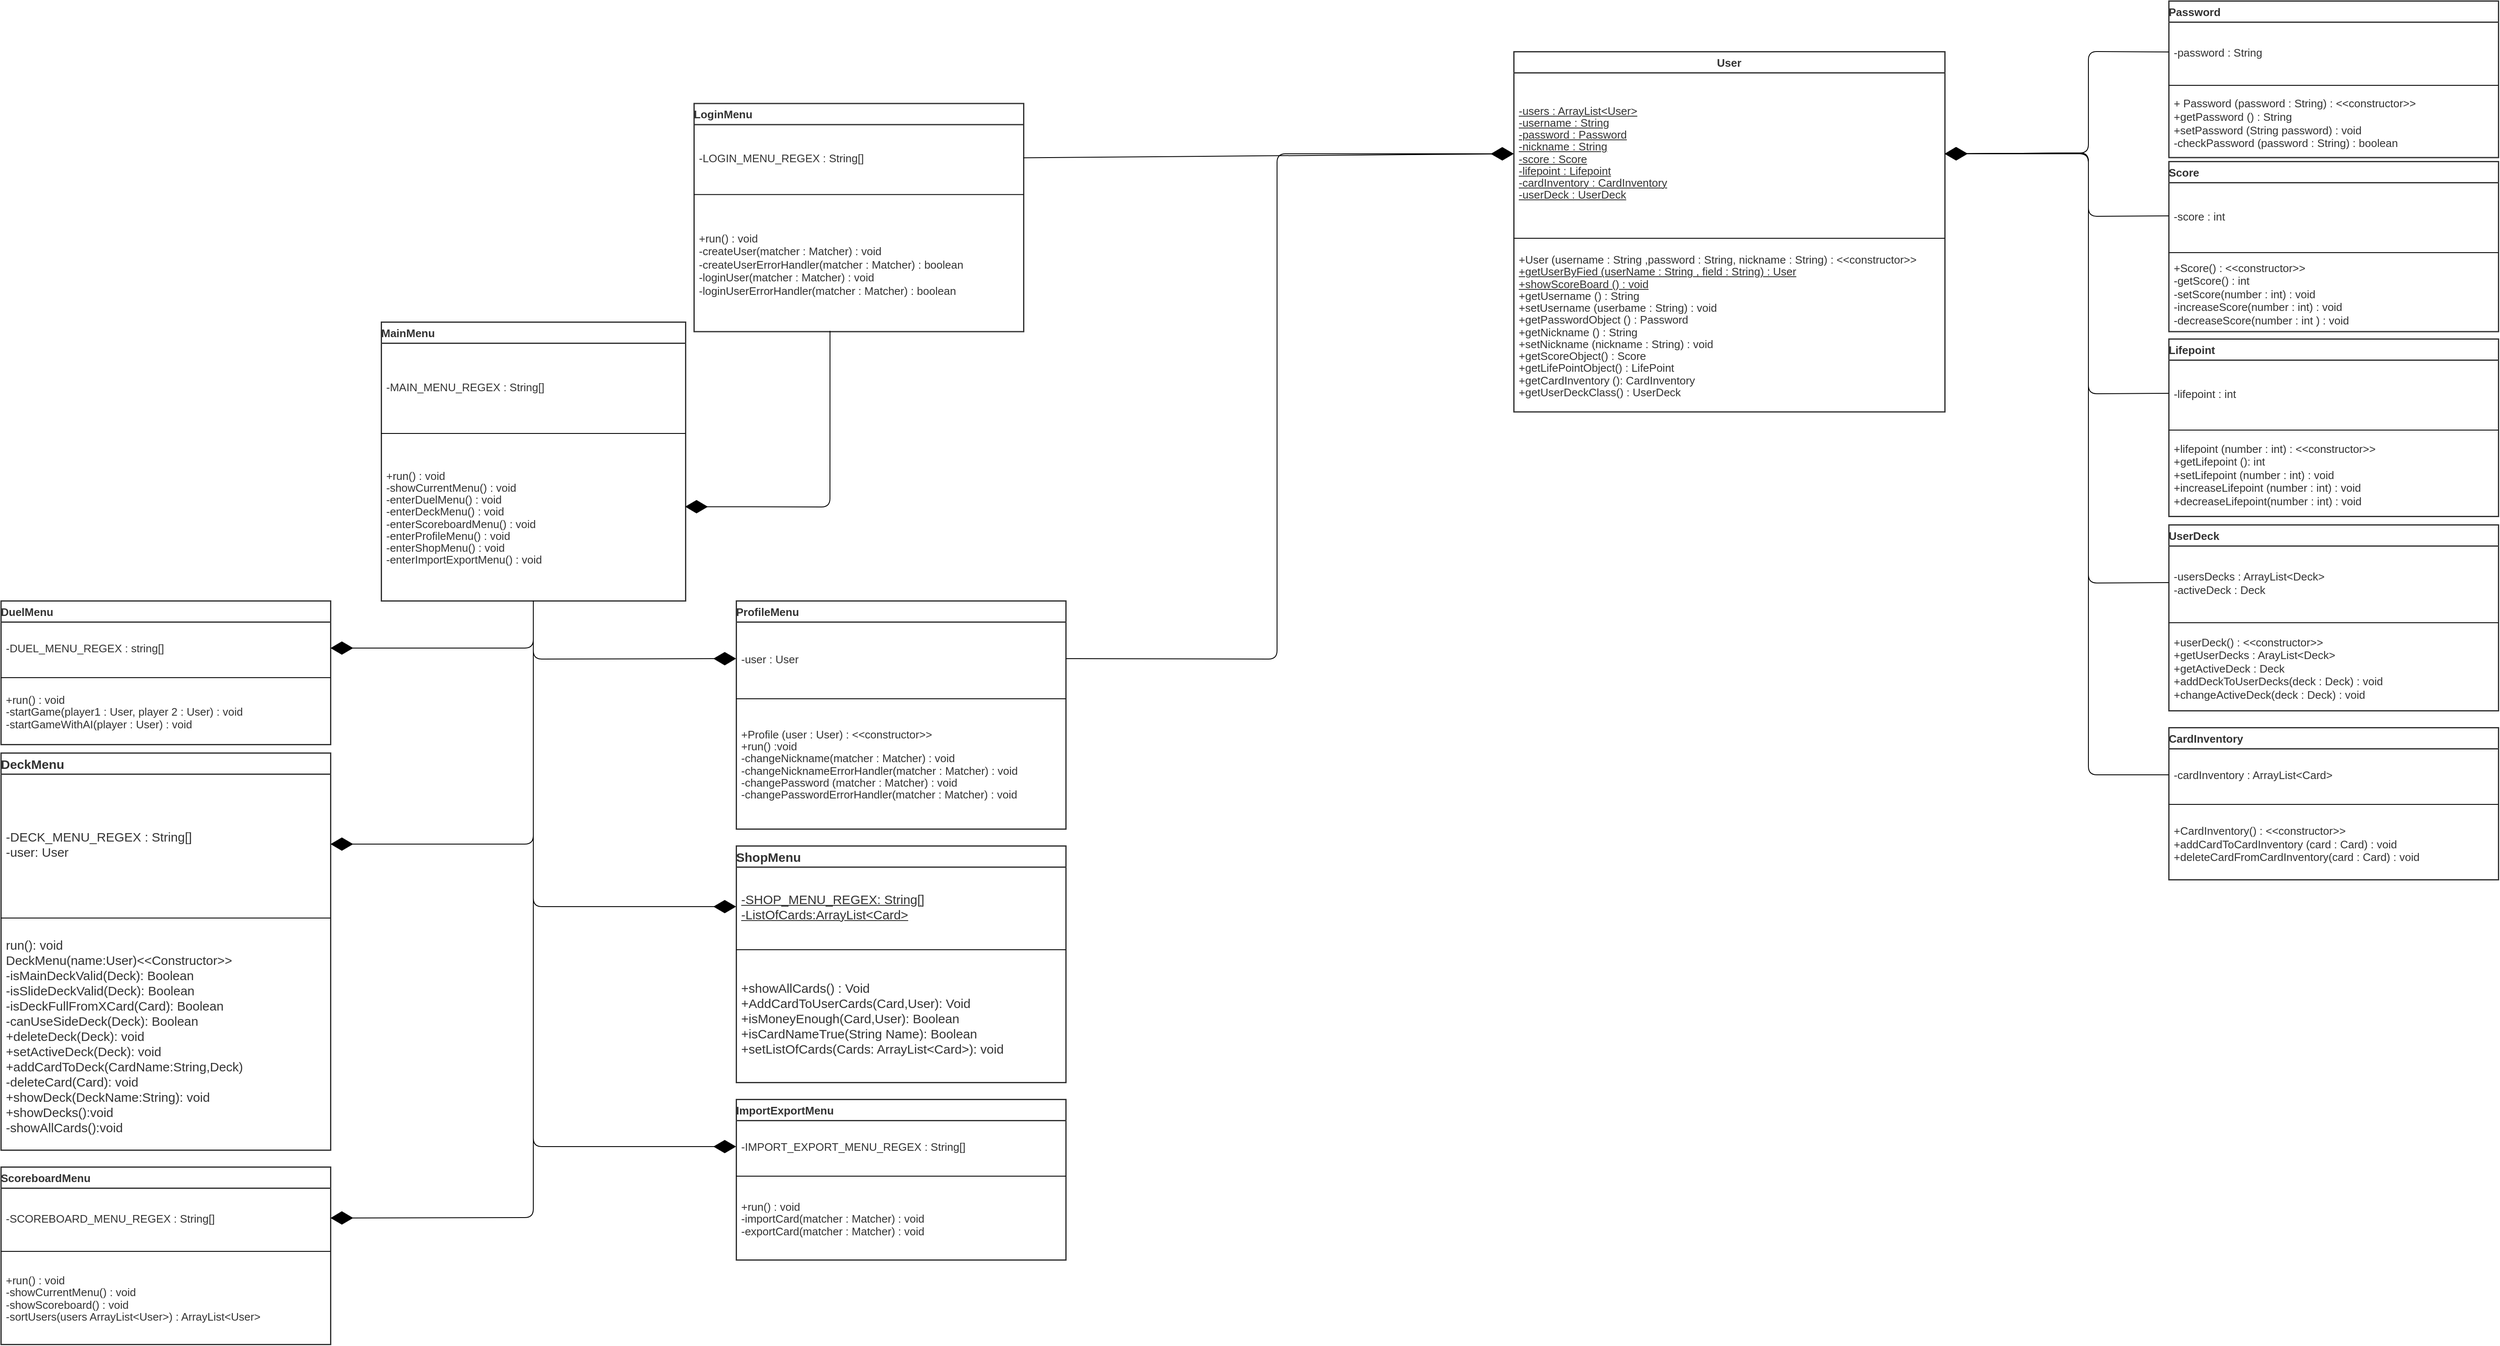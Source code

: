 <mxfile version="14.5.10" type="device"><diagram name="Page-1" id="c4acf3e9-155e-7222-9cf6-157b1a14988f"><mxGraphModel dx="1847" dy="1933" grid="1" gridSize="10" guides="1" tooltips="1" connect="1" arrows="1" fold="1" page="1" pageScale="1" pageWidth="850" pageHeight="1100" background="#ffffff" math="0" shadow="0"><root><mxCell id="0"/><mxCell id="1" parent="0"/><mxCell id="aQNMmKp_efF2IweRueRB-1" value="&lt;b&gt;User&lt;/b&gt;" style="html=1;overflow=block;blockSpacing=1;whiteSpace=wrap;swimlane;childLayout=stackLayout;horizontal=1;horizontalStack=0;resizeParent=1;resizeParentMax=0;resizeLast=0;collapsible=0;fontStyle=0;marginBottom=0;swimlaneFillColor=#ffffff;startSize=25;whiteSpace=wrap;fontSize=13;fontColor=#333333;whiteSpace=wrap;align=center;spacing=0;verticalAlign=middle;strokeColor=#333333;strokeOpacity=100;fillOpacity=100;fillColor=#ffffff;strokeWidth=1.5;" vertex="1" parent="1"><mxGeometry x="3800" y="90" width="510" height="426.25" as="geometry"/></mxCell><mxCell id="aQNMmKp_efF2IweRueRB-2" value="&lt;div style=&quot;display: flex; justify-content: flex-start; text-align: left; align-items: baseline; font-size: 0; line-height: 1.25;margin-top: -2px;&quot;&gt;&lt;span&gt;&lt;span style=&quot;font-size:13px;color:#333333;text-decoration: underline;&quot;&gt;-users : ArrayList&amp;lt;User&amp;gt;&lt;/span&gt;&lt;span style=&quot;font-size:13px;color:#333333;&quot;&gt;&#10;&lt;/span&gt;&lt;/span&gt;&lt;/div&gt;&lt;div style=&quot;display: flex; justify-content: flex-start; text-align: left; align-items: baseline; font-size: 0; line-height: 1.25;margin-top: -2px;&quot;&gt;&lt;span&gt;&lt;span style=&quot;font-size:13px;color:#333333;&quot;&gt;&lt;span style=&quot;font-size:13px;color:#333333;&quot;&gt;-username : String&#10;&lt;/span&gt;&lt;/span&gt;&lt;/span&gt;&lt;/div&gt;&lt;div style=&quot;display: flex; justify-content: flex-start; text-align: left; align-items: baseline; font-size: 0; line-height: 1.25;margin-top: -2px;&quot;&gt;&lt;span&gt;&lt;span style=&quot;font-size:13px;color:#333333;&quot;&gt;-password : Password&#10;&lt;/span&gt;&lt;/span&gt;&lt;/div&gt;&lt;div style=&quot;display: flex; justify-content: flex-start; text-align: left; align-items: baseline; font-size: 0; line-height: 1.25;margin-top: -2px;&quot;&gt;&lt;span&gt;&lt;span style=&quot;font-size:13px;color:#333333;&quot;&gt;-nickname : String&#10;&lt;/span&gt;&lt;/span&gt;&lt;/div&gt;&lt;div style=&quot;display: flex; justify-content: flex-start; text-align: left; align-items: baseline; font-size: 0; line-height: 1.25;margin-top: -2px;&quot;&gt;&lt;span&gt;&lt;span style=&quot;font-size:13px;color:#333333;&quot;&gt;-score : Score&#10;&lt;/span&gt;&lt;/span&gt;&lt;/div&gt;&lt;div style=&quot;display: flex; justify-content: flex-start; text-align: left; align-items: baseline; font-size: 0; line-height: 1.25;margin-top: -2px;&quot;&gt;&lt;span&gt;&lt;span style=&quot;font-size:13px;color:#333333;&quot;&gt;-lifepoint : Lifepoint&#10;&lt;/span&gt;&lt;/span&gt;&lt;/div&gt;&lt;div style=&quot;display: flex; justify-content: flex-start; text-align: left; align-items: baseline; font-size: 0; line-height: 1.25;margin-top: -2px;&quot;&gt;&lt;span&gt;&lt;span style=&quot;font-size:13px;color:#333333;&quot;&gt;-cardInventory : CardInventory&#10;&lt;/span&gt;&lt;/span&gt;&lt;/div&gt;&lt;div style=&quot;display: flex; justify-content: flex-start; text-align: left; align-items: baseline; font-size: 0; line-height: 1.25;margin-top: -2px;&quot;&gt;&lt;span&gt;&lt;span style=&quot;font-size:13px;color:#333333;&quot;&gt;-userDeck : UserDeck&lt;/span&gt;&lt;/span&gt;&lt;/div&gt;" style="part=1;html=1;whiteSpace=wrap;resizeHeight=0;strokeColor=none;fillColor=none;align=left;verticalAlign=middle;spacingLeft=4;spacingRight=4;overflow=hidden;rotatable=0;points=[[0,0.5],[1,0.5]];portConstraint=eastwest;swimlaneFillColor=#ffffff;strokeOpacity=100;fillOpacity=100;whiteSpace=wrap;fontSize=13;fontColor=#333333;fontStyle=4;align=left;" vertex="1" parent="aQNMmKp_efF2IweRueRB-1"><mxGeometry y="25" width="510" height="192" as="geometry"/></mxCell><mxCell id="aQNMmKp_efF2IweRueRB-3" value="" style="line;strokeWidth=1;fillColor=none;align=left;verticalAlign=middle;spacingTop=-1;spacingLeft=3;spacingRight=3;rotatable=0;labelPosition=right;points=[];portConstraint=eastwest;" vertex="1" parent="aQNMmKp_efF2IweRueRB-1"><mxGeometry y="217" width="510" height="8" as="geometry"/></mxCell><mxCell id="aQNMmKp_efF2IweRueRB-4" value="&lt;div style=&quot;display: flex; justify-content: flex-start; text-align: left; align-items: baseline; font-size: 0; line-height: 1.25;margin-top: -2px;&quot;&gt;&lt;span&gt;&lt;span style=&quot;font-size:13px;color:#333333;&quot;&gt;+User (username : String ,password : String, nickname : String) : &amp;lt;&amp;lt;constructor&amp;gt;&amp;gt;&#10;&lt;/span&gt;&lt;/span&gt;&lt;/div&gt;&lt;div style=&quot;display: flex; justify-content: flex-start; text-align: left; align-items: baseline; font-size: 0; line-height: 1.25;margin-top: -2px;&quot;&gt;&lt;span&gt;&lt;span style=&quot;font-size:13px;color:#333333;&quot;&gt;&lt;span style=&quot;font-size:13px;color:#333333;text-decoration: underline;&quot;&gt;+getUserByFied (userName : String , field : String) : User&#10;&lt;/span&gt;&lt;/span&gt;&lt;/span&gt;&lt;/div&gt;&lt;div style=&quot;display: flex; justify-content: flex-start; text-align: left; align-items: baseline; font-size: 0; line-height: 1.25;margin-top: -2px;&quot;&gt;&lt;span&gt;&lt;span style=&quot;font-size:13px;color:#333333;text-decoration: underline;&quot;&gt;+showScoreBoard () : void&lt;/span&gt;&lt;span style=&quot;font-size:13px;color:#333333;&quot;&gt;&#10;&lt;/span&gt;&lt;/span&gt;&lt;/div&gt;&lt;div style=&quot;display: flex; justify-content: flex-start; text-align: left; align-items: baseline; font-size: 0; line-height: 1.25;margin-top: -2px;&quot;&gt;&lt;span&gt;&lt;span style=&quot;font-size:13px;color:#333333;&quot;&gt;&lt;span style=&quot;font-size:13px;color:#333333;&quot;&gt;+getUsername () : String&#10;&lt;/span&gt;&lt;/span&gt;&lt;/span&gt;&lt;/div&gt;&lt;div style=&quot;display: flex; justify-content: flex-start; text-align: left; align-items: baseline; font-size: 0; line-height: 1.25;margin-top: -2px;&quot;&gt;&lt;span&gt;&lt;span style=&quot;font-size:13px;color:#333333;&quot;&gt;+setUsername (userbame : String) : void&#10;&lt;/span&gt;&lt;/span&gt;&lt;/div&gt;&lt;div style=&quot;display: flex; justify-content: flex-start; text-align: left; align-items: baseline; font-size: 0; line-height: 1.25;margin-top: -2px;&quot;&gt;&lt;span&gt;&lt;span style=&quot;font-size:13px;color:#333333;&quot;&gt;+getPasswordObject () : Password&#10;&lt;/span&gt;&lt;/span&gt;&lt;/div&gt;&lt;div style=&quot;display: flex; justify-content: flex-start; text-align: left; align-items: baseline; font-size: 0; line-height: 1.25;margin-top: -2px;&quot;&gt;&lt;span&gt;&lt;span style=&quot;font-size:13px;color:#333333;&quot;&gt;+getNickname () : String&#10;&lt;/span&gt;&lt;/span&gt;&lt;/div&gt;&lt;div style=&quot;display: flex; justify-content: flex-start; text-align: left; align-items: baseline; font-size: 0; line-height: 1.25;margin-top: -2px;&quot;&gt;&lt;span&gt;&lt;span style=&quot;font-size:13px;color:#333333;&quot;&gt;+setNickname (nickname : String) : void&#10;&lt;/span&gt;&lt;/span&gt;&lt;/div&gt;&lt;div style=&quot;display: flex; justify-content: flex-start; text-align: left; align-items: baseline; font-size: 0; line-height: 1.25;margin-top: -2px;&quot;&gt;&lt;span&gt;&lt;span style=&quot;font-size:13px;color:#333333;&quot;&gt;+getScoreObject() : Score&#10;&lt;/span&gt;&lt;/span&gt;&lt;/div&gt;&lt;div style=&quot;display: flex; justify-content: flex-start; text-align: left; align-items: baseline; font-size: 0; line-height: 1.25;margin-top: -2px;&quot;&gt;&lt;span&gt;&lt;span style=&quot;font-size:13px;color:#333333;&quot;&gt;+getLifePointObject() : LifePoint&#10;&lt;/span&gt;&lt;/span&gt;&lt;/div&gt;&lt;div style=&quot;display: flex; justify-content: flex-start; text-align: left; align-items: baseline; font-size: 0; line-height: 1.25;margin-top: -2px;&quot;&gt;&lt;span&gt;&lt;span style=&quot;font-size:13px;color:#333333;&quot;&gt;+getCardInventory (): CardInventory&#10;&lt;/span&gt;&lt;/span&gt;&lt;/div&gt;&lt;div style=&quot;display: flex; justify-content: flex-start; text-align: left; align-items: baseline; font-size: 0; line-height: 1.25;margin-top: -2px;&quot;&gt;&lt;span&gt;&lt;span style=&quot;font-size:13px;color:#333333;&quot;&gt;+getUserDeckClass() : UserDeck&lt;/span&gt;&lt;/span&gt;&lt;/div&gt;" style="part=1;html=1;whiteSpace=wrap;resizeHeight=0;strokeColor=none;fillColor=none;align=left;verticalAlign=middle;spacingLeft=4;spacingRight=4;overflow=hidden;rotatable=0;points=[[0,0.5],[1,0.5]];portConstraint=eastwest;swimlaneFillColor=#ffffff;strokeOpacity=100;fillOpacity=100;whiteSpace=wrap;overflow=block;blockSpacing=1;html=1;fontSize=13;" vertex="1" parent="aQNMmKp_efF2IweRueRB-1"><mxGeometry y="225" width="510" height="201.25" as="geometry"/></mxCell><mxCell id="aQNMmKp_efF2IweRueRB-27" value="&lt;b&gt;Password&lt;/b&gt;" style="html=1;overflow=block;blockSpacing=1;whiteSpace=wrap;swimlane;childLayout=stackLayout;horizontal=1;horizontalStack=0;resizeParent=1;resizeParentMax=0;resizeLast=0;collapsible=0;fontStyle=0;marginBottom=0;swimlaneFillColor=#ffffff;startSize=25;whiteSpace=wrap;fontSize=13;fontColor=#333333;align=center;whiteSpace=wrap;align=left;spacing=0;strokeColor=#333333;strokeOpacity=100;fillOpacity=100;fillColor=#ffffff;strokeWidth=1.5;" vertex="1" parent="1"><mxGeometry x="4575" y="30" width="390" height="185.25" as="geometry"/></mxCell><mxCell id="aQNMmKp_efF2IweRueRB-28" value="-password : String" style="part=1;html=1;whiteSpace=wrap;resizeHeight=0;strokeColor=none;fillColor=none;align=left;verticalAlign=middle;spacingLeft=4;spacingRight=4;overflow=hidden;rotatable=0;points=[[0,0.5],[1,0.5]];portConstraint=eastwest;swimlaneFillColor=#ffffff;strokeOpacity=100;fillOpacity=100;whiteSpace=wrap;fontSize=13;fontColor=#333333;" vertex="1" parent="aQNMmKp_efF2IweRueRB-27"><mxGeometry y="25" width="390" height="71" as="geometry"/></mxCell><mxCell id="aQNMmKp_efF2IweRueRB-29" value="" style="line;strokeWidth=1;fillColor=none;align=left;verticalAlign=middle;spacingTop=-1;spacingLeft=3;spacingRight=3;rotatable=0;labelPosition=right;points=[];portConstraint=eastwest;" vertex="1" parent="aQNMmKp_efF2IweRueRB-27"><mxGeometry y="96" width="390" height="8" as="geometry"/></mxCell><mxCell id="aQNMmKp_efF2IweRueRB-30" value="+ Password (password : String) : &amp;lt;&amp;lt;constructor&amp;gt;&amp;gt;&#10;+getPassword () : String&#10;+setPassword (String password) : void&#10;-checkPassword (password : String) : boolean" style="part=1;html=1;whiteSpace=wrap;resizeHeight=0;strokeColor=none;fillColor=none;align=left;verticalAlign=middle;spacingLeft=4;spacingRight=4;overflow=hidden;rotatable=0;points=[[0,0.5],[1,0.5]];portConstraint=eastwest;swimlaneFillColor=#ffffff;strokeOpacity=100;fillOpacity=100;whiteSpace=wrap;fontSize=13;fontColor=#333333;" vertex="1" parent="aQNMmKp_efF2IweRueRB-27"><mxGeometry y="104" width="390" height="81.25" as="geometry"/></mxCell><mxCell id="aQNMmKp_efF2IweRueRB-31" value="&lt;b&gt;CardInventory&lt;/b&gt;" style="html=1;overflow=block;blockSpacing=1;whiteSpace=wrap;swimlane;childLayout=stackLayout;horizontal=1;horizontalStack=0;resizeParent=1;resizeParentMax=0;resizeLast=0;collapsible=0;fontStyle=0;marginBottom=0;swimlaneFillColor=#ffffff;startSize=25;whiteSpace=wrap;fontSize=13;fontColor=#333333;align=center;whiteSpace=wrap;align=left;spacing=0;strokeColor=#333333;strokeOpacity=100;fillOpacity=100;fillColor=#ffffff;strokeWidth=1.5;" vertex="1" parent="1"><mxGeometry x="4575" y="890" width="390" height="180" as="geometry"/></mxCell><mxCell id="aQNMmKp_efF2IweRueRB-32" value="-cardInventory : ArrayList&amp;lt;Card&amp;gt;" style="part=1;html=1;whiteSpace=wrap;resizeHeight=0;strokeColor=none;fillColor=none;align=left;verticalAlign=middle;spacingLeft=4;spacingRight=4;overflow=hidden;rotatable=0;points=[[0,0.5],[1,0.5]];portConstraint=eastwest;swimlaneFillColor=#ffffff;strokeOpacity=100;fillOpacity=100;whiteSpace=wrap;fontSize=13;fontColor=#333333;" vertex="1" parent="aQNMmKp_efF2IweRueRB-31"><mxGeometry y="25" width="390" height="62" as="geometry"/></mxCell><mxCell id="aQNMmKp_efF2IweRueRB-33" value="" style="line;strokeWidth=1;fillColor=none;align=left;verticalAlign=middle;spacingTop=-1;spacingLeft=3;spacingRight=3;rotatable=0;labelPosition=right;points=[];portConstraint=eastwest;" vertex="1" parent="aQNMmKp_efF2IweRueRB-31"><mxGeometry y="87" width="390" height="8" as="geometry"/></mxCell><mxCell id="aQNMmKp_efF2IweRueRB-34" value="+CardInventory() : &amp;lt;&amp;lt;constructor&amp;gt;&amp;gt;&#10;+addCardToCardInventory (card : Card) : void&#10;+deleteCardFromCardInventory(card : Card) : void" style="part=1;html=1;whiteSpace=wrap;resizeHeight=0;strokeColor=none;fillColor=none;align=left;verticalAlign=middle;spacingLeft=4;spacingRight=4;overflow=hidden;rotatable=0;points=[[0,0.5],[1,0.5]];portConstraint=eastwest;swimlaneFillColor=#ffffff;strokeOpacity=100;fillOpacity=100;whiteSpace=wrap;fontSize=13;fontColor=#333333;" vertex="1" parent="aQNMmKp_efF2IweRueRB-31"><mxGeometry y="95" width="390" height="85" as="geometry"/></mxCell><mxCell id="aQNMmKp_efF2IweRueRB-35" value="&lt;b&gt;Lifepoint&lt;/b&gt;" style="html=1;overflow=block;blockSpacing=1;whiteSpace=wrap;swimlane;childLayout=stackLayout;horizontal=1;horizontalStack=0;resizeParent=1;resizeParentMax=0;resizeLast=0;collapsible=0;fontStyle=0;marginBottom=0;swimlaneFillColor=#ffffff;startSize=25;whiteSpace=wrap;fontSize=13;fontColor=#333333;align=center;whiteSpace=wrap;align=left;spacing=0;strokeColor=#333333;strokeOpacity=100;fillOpacity=100;fillColor=#ffffff;strokeWidth=1.5;" vertex="1" parent="1"><mxGeometry x="4575" y="430" width="390" height="210" as="geometry"/></mxCell><mxCell id="aQNMmKp_efF2IweRueRB-36" value="-lifepoint : int" style="part=1;html=1;whiteSpace=wrap;resizeHeight=0;strokeColor=none;fillColor=none;align=left;verticalAlign=middle;spacingLeft=4;spacingRight=4;overflow=hidden;rotatable=0;points=[[0,0.5],[1,0.5]];portConstraint=eastwest;swimlaneFillColor=#ffffff;strokeOpacity=100;fillOpacity=100;whiteSpace=wrap;fontSize=13;fontColor=#333333;" vertex="1" parent="aQNMmKp_efF2IweRueRB-35"><mxGeometry y="25" width="390" height="79" as="geometry"/></mxCell><mxCell id="aQNMmKp_efF2IweRueRB-37" value="" style="line;strokeWidth=1;fillColor=none;align=left;verticalAlign=middle;spacingTop=-1;spacingLeft=3;spacingRight=3;rotatable=0;labelPosition=right;points=[];portConstraint=eastwest;" vertex="1" parent="aQNMmKp_efF2IweRueRB-35"><mxGeometry y="104" width="390" height="8" as="geometry"/></mxCell><mxCell id="aQNMmKp_efF2IweRueRB-38" value="+lifepoint (number : int) : &amp;lt;&amp;lt;constructor&amp;gt;&amp;gt;&#10;+getLifepoint (): int&#10;+setLifepoint (number : int) : void&#10;+increaseLifepoint (number : int) : void&#10;+decreaseLifepoint(number : int) : void" style="part=1;html=1;whiteSpace=wrap;resizeHeight=0;strokeColor=none;fillColor=none;align=left;verticalAlign=middle;spacingLeft=4;spacingRight=4;overflow=hidden;rotatable=0;points=[[0,0.5],[1,0.5]];portConstraint=eastwest;swimlaneFillColor=#ffffff;strokeOpacity=100;fillOpacity=100;whiteSpace=wrap;fontSize=13;fontColor=#333333;" vertex="1" parent="aQNMmKp_efF2IweRueRB-35"><mxGeometry y="112" width="390" height="98" as="geometry"/></mxCell><mxCell id="aQNMmKp_efF2IweRueRB-39" value="&lt;b&gt;Score&lt;/b&gt;" style="html=1;overflow=block;blockSpacing=1;whiteSpace=wrap;swimlane;childLayout=stackLayout;horizontal=1;horizontalStack=0;resizeParent=1;resizeParentMax=0;resizeLast=0;collapsible=0;fontStyle=0;marginBottom=0;swimlaneFillColor=#ffffff;startSize=25;whiteSpace=wrap;fontSize=13;fontColor=#333333;align=center;whiteSpace=wrap;align=left;spacing=0;strokeColor=#333333;strokeOpacity=100;fillOpacity=100;fillColor=#ffffff;strokeWidth=1.5;" vertex="1" parent="1"><mxGeometry x="4575" y="220" width="390" height="201.25" as="geometry"/></mxCell><mxCell id="aQNMmKp_efF2IweRueRB-40" value="-score : int" style="part=1;html=1;whiteSpace=wrap;resizeHeight=0;strokeColor=none;fillColor=none;align=left;verticalAlign=middle;spacingLeft=4;spacingRight=4;overflow=hidden;rotatable=0;points=[[0,0.5],[1,0.5]];portConstraint=eastwest;swimlaneFillColor=#ffffff;strokeOpacity=100;fillOpacity=100;whiteSpace=wrap;fontSize=13;fontColor=#333333;" vertex="1" parent="aQNMmKp_efF2IweRueRB-39"><mxGeometry y="25" width="390" height="79" as="geometry"/></mxCell><mxCell id="aQNMmKp_efF2IweRueRB-41" value="" style="line;strokeWidth=1;fillColor=none;align=left;verticalAlign=middle;spacingTop=-1;spacingLeft=3;spacingRight=3;rotatable=0;labelPosition=right;points=[];portConstraint=eastwest;" vertex="1" parent="aQNMmKp_efF2IweRueRB-39"><mxGeometry y="104" width="390" height="8" as="geometry"/></mxCell><mxCell id="aQNMmKp_efF2IweRueRB-42" value="+Score() : &amp;lt;&amp;lt;constructor&amp;gt;&amp;gt;&#10;-getScore() : int&#10;-setScore(number : int) : void&#10;-increaseScore(number : int) : void&#10;-decreaseScore(number : int ) : void" style="part=1;html=1;whiteSpace=wrap;resizeHeight=0;strokeColor=none;fillColor=none;align=left;verticalAlign=middle;spacingLeft=4;spacingRight=4;overflow=hidden;rotatable=0;points=[[0,0.5],[1,0.5]];portConstraint=eastwest;swimlaneFillColor=#ffffff;strokeOpacity=100;fillOpacity=100;whiteSpace=wrap;fontSize=13;fontColor=#333333;" vertex="1" parent="aQNMmKp_efF2IweRueRB-39"><mxGeometry y="112" width="390" height="89.25" as="geometry"/></mxCell><mxCell id="aQNMmKp_efF2IweRueRB-43" value="&lt;b&gt;UserDeck&lt;/b&gt;" style="html=1;overflow=block;blockSpacing=1;whiteSpace=wrap;swimlane;childLayout=stackLayout;horizontal=1;horizontalStack=0;resizeParent=1;resizeParentMax=0;resizeLast=0;collapsible=0;fontStyle=0;marginBottom=0;swimlaneFillColor=#ffffff;startSize=25;whiteSpace=wrap;fontSize=13;fontColor=#333333;align=center;whiteSpace=wrap;align=left;spacing=0;strokeColor=#333333;strokeOpacity=100;fillOpacity=100;fillColor=#ffffff;strokeWidth=1.5;" vertex="1" parent="1"><mxGeometry x="4575" y="650" width="390" height="220" as="geometry"/></mxCell><mxCell id="aQNMmKp_efF2IweRueRB-44" value="-usersDecks : ArrayList&amp;lt;Deck&amp;gt;&#10;-activeDeck : Deck" style="part=1;html=1;whiteSpace=wrap;resizeHeight=0;strokeColor=none;fillColor=none;align=left;verticalAlign=middle;spacingLeft=4;spacingRight=4;overflow=hidden;rotatable=0;points=[[0,0.5],[1,0.5]];portConstraint=eastwest;swimlaneFillColor=#ffffff;strokeOpacity=100;fillOpacity=100;whiteSpace=wrap;fontSize=13;fontColor=#333333;" vertex="1" parent="aQNMmKp_efF2IweRueRB-43"><mxGeometry y="25" width="390" height="87" as="geometry"/></mxCell><mxCell id="aQNMmKp_efF2IweRueRB-45" value="" style="line;strokeWidth=1;fillColor=none;align=left;verticalAlign=middle;spacingTop=-1;spacingLeft=3;spacingRight=3;rotatable=0;labelPosition=right;points=[];portConstraint=eastwest;" vertex="1" parent="aQNMmKp_efF2IweRueRB-43"><mxGeometry y="112" width="390" height="8" as="geometry"/></mxCell><mxCell id="aQNMmKp_efF2IweRueRB-46" value="+userDeck() : &amp;lt;&amp;lt;constructor&amp;gt;&amp;gt;&#10;+getUserDecks : ArayList&amp;lt;Deck&amp;gt;&#10;+getActiveDeck : Deck&#10;+addDeckToUserDecks(deck : Deck) : void&#10;+changeActiveDeck(deck : Deck) : void" style="part=1;html=1;whiteSpace=wrap;resizeHeight=0;strokeColor=none;fillColor=none;align=left;verticalAlign=middle;spacingLeft=4;spacingRight=4;overflow=hidden;rotatable=0;points=[[0,0.5],[1,0.5]];portConstraint=eastwest;swimlaneFillColor=#ffffff;strokeOpacity=100;fillOpacity=100;whiteSpace=wrap;fontSize=13;fontColor=#333333;" vertex="1" parent="aQNMmKp_efF2IweRueRB-43"><mxGeometry y="120" width="390" height="100" as="geometry"/></mxCell><mxCell id="aQNMmKp_efF2IweRueRB-48" value="" style="endArrow=diamondThin;endFill=1;endSize=24;html=1;entryX=1;entryY=0.5;entryDx=0;entryDy=0;exitX=0;exitY=0.5;exitDx=0;exitDy=0;" edge="1" parent="1" source="aQNMmKp_efF2IweRueRB-32" target="aQNMmKp_efF2IweRueRB-2"><mxGeometry width="160" relative="1" as="geometry"><mxPoint x="4280" y="710" as="sourcePoint"/><mxPoint x="4380" y="320" as="targetPoint"/><Array as="points"><mxPoint x="4480" y="946"/><mxPoint x="4480" y="211"/></Array></mxGeometry></mxCell><mxCell id="aQNMmKp_efF2IweRueRB-49" value="" style="endArrow=diamondThin;endFill=1;endSize=24;html=1;entryX=1;entryY=0.5;entryDx=0;entryDy=0;exitX=0;exitY=0.5;exitDx=0;exitDy=0;" edge="1" parent="1" source="aQNMmKp_efF2IweRueRB-44" target="aQNMmKp_efF2IweRueRB-2"><mxGeometry width="160" relative="1" as="geometry"><mxPoint x="4605" y="930.25" as="sourcePoint"/><mxPoint x="4320" y="215.25" as="targetPoint"/><Array as="points"><mxPoint x="4480" y="719"/><mxPoint x="4480" y="211"/></Array></mxGeometry></mxCell><mxCell id="aQNMmKp_efF2IweRueRB-50" value="" style="endArrow=diamondThin;endFill=1;endSize=24;html=1;entryX=1;entryY=0.5;entryDx=0;entryDy=0;exitX=0;exitY=0.5;exitDx=0;exitDy=0;" edge="1" parent="1" source="aQNMmKp_efF2IweRueRB-36" target="aQNMmKp_efF2IweRueRB-2"><mxGeometry width="160" relative="1" as="geometry"><mxPoint x="4550" y="550" as="sourcePoint"/><mxPoint x="4290" y="210" as="targetPoint"/><Array as="points"><mxPoint x="4480" y="495"/><mxPoint x="4480" y="210"/></Array></mxGeometry></mxCell><mxCell id="aQNMmKp_efF2IweRueRB-51" value="" style="endArrow=diamondThin;endFill=1;endSize=24;html=1;entryX=1;entryY=0.5;entryDx=0;entryDy=0;exitX=0;exitY=0.5;exitDx=0;exitDy=0;" edge="1" parent="1" source="aQNMmKp_efF2IweRueRB-40" target="aQNMmKp_efF2IweRueRB-2"><mxGeometry width="160" relative="1" as="geometry"><mxPoint x="4575" y="494.5" as="sourcePoint"/><mxPoint x="4290" y="210" as="targetPoint"/><Array as="points"><mxPoint x="4480" y="285"/><mxPoint x="4480" y="210"/></Array></mxGeometry></mxCell><mxCell id="aQNMmKp_efF2IweRueRB-52" value="" style="endArrow=diamondThin;endFill=1;endSize=24;html=1;entryX=1;entryY=0.5;entryDx=0;entryDy=0;exitX=0;exitY=0.5;exitDx=0;exitDy=0;" edge="1" parent="1" source="aQNMmKp_efF2IweRueRB-28" target="aQNMmKp_efF2IweRueRB-2"><mxGeometry width="160" relative="1" as="geometry"><mxPoint x="4575" y="284.5" as="sourcePoint"/><mxPoint x="4290" y="210" as="targetPoint"/><Array as="points"><mxPoint x="4480" y="90"/><mxPoint x="4480" y="210"/></Array></mxGeometry></mxCell><mxCell id="aQNMmKp_efF2IweRueRB-53" value="&lt;b&gt;ProfileMenu&lt;/b&gt;" style="html=1;overflow=block;blockSpacing=1;whiteSpace=wrap;swimlane;childLayout=stackLayout;horizontal=1;horizontalStack=0;resizeParent=1;resizeParentMax=0;resizeLast=0;collapsible=0;fontStyle=0;marginBottom=0;swimlaneFillColor=#ffffff;startSize=25;whiteSpace=wrap;fontSize=13;fontColor=#333333;whiteSpace=wrap;align=left;spacing=0;verticalAlign=middle;strokeColor=#333333;strokeOpacity=100;fillOpacity=100;fillColor=#ffffff;strokeWidth=1.5;" vertex="1" parent="1"><mxGeometry x="2880" y="740" width="390" height="270" as="geometry"/></mxCell><mxCell id="aQNMmKp_efF2IweRueRB-54" value="-user : User" style="part=1;html=1;whiteSpace=wrap;resizeHeight=0;strokeColor=none;fillColor=none;align=left;verticalAlign=middle;spacingLeft=4;spacingRight=4;overflow=hidden;rotatable=0;points=[[0,0.5],[1,0.5]];portConstraint=eastwest;swimlaneFillColor=#ffffff;strokeOpacity=100;fillOpacity=100;whiteSpace=wrap;fontSize=13;fontColor=#333333;align=left;" vertex="1" parent="aQNMmKp_efF2IweRueRB-53"><mxGeometry y="25" width="390" height="87" as="geometry"/></mxCell><mxCell id="aQNMmKp_efF2IweRueRB-55" value="" style="line;strokeWidth=1;fillColor=none;align=left;verticalAlign=middle;spacingTop=-1;spacingLeft=3;spacingRight=3;rotatable=0;labelPosition=right;points=[];portConstraint=eastwest;" vertex="1" parent="aQNMmKp_efF2IweRueRB-53"><mxGeometry y="112" width="390" height="8" as="geometry"/></mxCell><mxCell id="aQNMmKp_efF2IweRueRB-56" value="&lt;div style=&quot;display: flex; justify-content: flex-start; text-align: left; align-items: baseline; font-size: 0; line-height: 1.25;margin-top: -2px;&quot;&gt;&lt;span&gt;&lt;span style=&quot;font-size:13px;color:#333333;&quot;&gt;+Profile (user : User) : &amp;lt;&amp;lt;constructor&amp;gt;&amp;gt;&#10;&lt;/span&gt;&lt;/span&gt;&lt;/div&gt;&lt;div style=&quot;display: flex; justify-content: flex-start; text-align: left; align-items: baseline; font-size: 0; line-height: 1.25;margin-top: -2px;&quot;&gt;&lt;span&gt;&lt;span style=&quot;font-size:13px;color:#333333;&quot;&gt;+run() :void&#10;&lt;/span&gt;&lt;/span&gt;&lt;/div&gt;&lt;div style=&quot;display: flex; justify-content: flex-start; text-align: left; align-items: baseline; font-size: 0; line-height: 1.25;margin-top: -2px;&quot;&gt;&lt;span&gt;&lt;span style=&quot;font-size:13px;color:#333333;&quot;&gt;-changeNickname(matcher : Matcher) : void&#10;&lt;/span&gt;&lt;/span&gt;&lt;/div&gt;&lt;div style=&quot;display: flex; justify-content: flex-start; text-align: left; align-items: baseline; font-size: 0; line-height: 1.25;margin-top: -2px;&quot;&gt;&lt;span&gt;&lt;span style=&quot;font-size:13px;color:#333333;&quot;&gt;-changeNicknameErrorHandler(matcher : Matcher) : void&#10;&lt;/span&gt;&lt;/span&gt;&lt;/div&gt;&lt;div style=&quot;display: flex; justify-content: flex-start; text-align: left; align-items: baseline; font-size: 0; line-height: 1.25;margin-top: -2px;&quot;&gt;&lt;span&gt;&lt;span style=&quot;font-size:13px;color:#333333;&quot;&gt;-changePassword (matcher : Matcher) : void&#10;&lt;/span&gt;&lt;/span&gt;&lt;/div&gt;&lt;div style=&quot;display: flex; justify-content: flex-start; text-align: left; align-items: baseline; font-size: 0; line-height: 1.25;margin-top: -2px;&quot;&gt;&lt;span&gt;&lt;span style=&quot;font-size:13px;color:#333333;&quot;&gt;-changePasswordErrorHandler(matcher : Matcher) : void&lt;/span&gt;&lt;/span&gt;&lt;/div&gt;" style="part=1;html=1;whiteSpace=wrap;resizeHeight=0;strokeColor=none;fillColor=none;align=left;verticalAlign=middle;spacingLeft=4;spacingRight=4;overflow=hidden;rotatable=0;points=[[0,0.5],[1,0.5]];portConstraint=eastwest;swimlaneFillColor=#ffffff;strokeOpacity=100;fillOpacity=100;whiteSpace=wrap;fontSize=13;fontColor=#333333;align=left;" vertex="1" parent="aQNMmKp_efF2IweRueRB-53"><mxGeometry y="120" width="390" height="150" as="geometry"/></mxCell><mxCell id="aQNMmKp_efF2IweRueRB-57" value="&lt;b&gt;DeckMenu&lt;/b&gt;" style="html=1;overflow=block;blockSpacing=1;whiteSpace=wrap;swimlane;childLayout=stackLayout;horizontal=1;horizontalStack=0;resizeParent=1;resizeParentMax=0;resizeLast=0;collapsible=0;fontStyle=0;marginBottom=0;swimlaneFillColor=#ffffff;startSize=25;whiteSpace=wrap;fontSize=15;fontColor=#333333;align=center;whiteSpace=wrap;align=left;spacing=0;strokeColor=#333333;strokeOpacity=100;fillOpacity=100;fillColor=#ffffff;strokeWidth=1.5;" vertex="1" parent="1"><mxGeometry x="2010" y="920" width="390" height="470" as="geometry"/></mxCell><mxCell id="aQNMmKp_efF2IweRueRB-58" value="-DECK_MENU_REGEX : String[]&#10;-user: User" style="part=1;html=1;whiteSpace=wrap;resizeHeight=0;strokeColor=none;fillColor=none;align=left;verticalAlign=middle;spacingLeft=4;spacingRight=4;overflow=hidden;rotatable=0;points=[[0,0.5],[1,0.5]];portConstraint=eastwest;swimlaneFillColor=#ffffff;strokeOpacity=100;fillOpacity=100;whiteSpace=wrap;fontSize=15;fontColor=#333333;" vertex="1" parent="aQNMmKp_efF2IweRueRB-57"><mxGeometry y="25" width="390" height="166" as="geometry"/></mxCell><mxCell id="aQNMmKp_efF2IweRueRB-59" value="" style="line;strokeWidth=1;fillColor=none;align=left;verticalAlign=middle;spacingTop=-1;spacingLeft=3;spacingRight=3;rotatable=0;labelPosition=right;points=[];portConstraint=eastwest;" vertex="1" parent="aQNMmKp_efF2IweRueRB-57"><mxGeometry y="191" width="390" height="9" as="geometry"/></mxCell><mxCell id="aQNMmKp_efF2IweRueRB-60" value="run(): void&#10;DeckMenu(name:User)&amp;lt;&amp;lt;Constructor&amp;gt;&amp;gt;&#10;-isMainDeckValid(Deck): Boolean&#10;-isSlideDeckValid(Deck): Boolean&#10;-isDeckFullFromXCard(Card): Boolean&#10;-canUseSideDeck(Deck): Boolean&#10;+deleteDeck(Deck): void&#10;+setActiveDeck(Deck): void&#10;+addCardToDeck(CardName:String,Deck)&#10;-deleteCard(Card): void&#10;+showDeck(DeckName:String): void&#10;+showDecks():void&#10;-showAllCards():void" style="part=1;html=1;whiteSpace=wrap;resizeHeight=0;strokeColor=none;fillColor=none;align=left;verticalAlign=middle;spacingLeft=4;spacingRight=4;overflow=hidden;rotatable=0;points=[[0,0.5],[1,0.5]];portConstraint=eastwest;swimlaneFillColor=#ffffff;strokeOpacity=100;fillOpacity=100;whiteSpace=wrap;fontSize=15;fontColor=#333333;" vertex="1" parent="aQNMmKp_efF2IweRueRB-57"><mxGeometry y="200" width="390" height="270" as="geometry"/></mxCell><mxCell id="aQNMmKp_efF2IweRueRB-61" value="&lt;b&gt;ShopMenu&lt;/b&gt;" style="html=1;overflow=block;blockSpacing=1;whiteSpace=wrap;swimlane;childLayout=stackLayout;horizontal=1;horizontalStack=0;resizeParent=1;resizeParentMax=0;resizeLast=0;collapsible=0;fontStyle=0;marginBottom=0;swimlaneFillColor=#ffffff;startSize=25;whiteSpace=wrap;fontSize=15;fontColor=#333333;align=center;whiteSpace=wrap;align=left;spacing=0;strokeColor=#333333;strokeOpacity=100;fillOpacity=100;fillColor=#ffffff;strokeWidth=1.5;" vertex="1" parent="1"><mxGeometry x="2880" y="1030" width="390" height="280" as="geometry"/></mxCell><mxCell id="aQNMmKp_efF2IweRueRB-62" value="-SHOP_MENU_REGEX: String[]&#10;-ListOfCards:ArrayList&amp;lt;Card&amp;gt;" style="part=1;html=1;whiteSpace=wrap;resizeHeight=0;strokeColor=none;fillColor=none;align=left;verticalAlign=middle;spacingLeft=4;spacingRight=4;overflow=hidden;rotatable=0;points=[[0,0.5],[1,0.5]];portConstraint=eastwest;swimlaneFillColor=#ffffff;strokeOpacity=100;fillOpacity=100;whiteSpace=wrap;fontSize=15;fontColor=#333333;fontStyle=4;" vertex="1" parent="aQNMmKp_efF2IweRueRB-61"><mxGeometry y="25" width="390" height="94" as="geometry"/></mxCell><mxCell id="aQNMmKp_efF2IweRueRB-63" value="" style="line;strokeWidth=1;fillColor=none;align=left;verticalAlign=middle;spacingTop=-1;spacingLeft=3;spacingRight=3;rotatable=0;labelPosition=right;points=[];portConstraint=eastwest;" vertex="1" parent="aQNMmKp_efF2IweRueRB-61"><mxGeometry y="119" width="390" height="8" as="geometry"/></mxCell><mxCell id="aQNMmKp_efF2IweRueRB-64" value="+showAllCards() : Void&#10;+AddCardToUserCards(Card,User): Void&#10;+isMoneyEnough(Card,User): Boolean&#10;+isCardNameTrue(String Name): Boolean&#10;+setListOfCards(Cards: ArrayList&amp;lt;Card&amp;gt;): void" style="part=1;html=1;whiteSpace=wrap;resizeHeight=0;strokeColor=none;fillColor=none;align=left;verticalAlign=middle;spacingLeft=4;spacingRight=4;overflow=hidden;rotatable=0;points=[[0,0.5],[1,0.5]];portConstraint=eastwest;swimlaneFillColor=#ffffff;strokeOpacity=100;fillOpacity=100;whiteSpace=wrap;fontSize=15;fontColor=#333333;" vertex="1" parent="aQNMmKp_efF2IweRueRB-61"><mxGeometry y="127" width="390" height="153" as="geometry"/></mxCell><mxCell id="aQNMmKp_efF2IweRueRB-65" value="&lt;b&gt;LoginMenu&lt;/b&gt;" style="html=1;overflow=block;blockSpacing=1;whiteSpace=wrap;swimlane;childLayout=stackLayout;horizontal=1;horizontalStack=0;resizeParent=1;resizeParentMax=0;resizeLast=0;collapsible=0;fontStyle=0;marginBottom=0;swimlaneFillColor=#ffffff;startSize=25;whiteSpace=wrap;fontSize=13;fontColor=#333333;align=center;whiteSpace=wrap;align=left;spacing=0;strokeColor=#333333;strokeOpacity=100;fillOpacity=100;fillColor=#ffffff;strokeWidth=1.5;" vertex="1" parent="1"><mxGeometry x="2830" y="151.25" width="390" height="270" as="geometry"/></mxCell><mxCell id="aQNMmKp_efF2IweRueRB-66" value="-LOGIN_MENU_REGEX : String[]" style="part=1;html=1;whiteSpace=wrap;resizeHeight=0;strokeColor=none;fillColor=none;align=left;verticalAlign=middle;spacingLeft=4;spacingRight=4;overflow=hidden;rotatable=0;points=[[0,0.5],[1,0.5]];portConstraint=eastwest;swimlaneFillColor=#ffffff;strokeOpacity=100;fillOpacity=100;whiteSpace=wrap;fontSize=13;fontColor=#333333;" vertex="1" parent="aQNMmKp_efF2IweRueRB-65"><mxGeometry y="25" width="390" height="79" as="geometry"/></mxCell><mxCell id="aQNMmKp_efF2IweRueRB-67" value="" style="line;strokeWidth=1;fillColor=none;align=left;verticalAlign=middle;spacingTop=-1;spacingLeft=3;spacingRight=3;rotatable=0;labelPosition=right;points=[];portConstraint=eastwest;" vertex="1" parent="aQNMmKp_efF2IweRueRB-65"><mxGeometry y="104" width="390" height="8" as="geometry"/></mxCell><mxCell id="aQNMmKp_efF2IweRueRB-68" value="+run() : void&#10;-createUser(matcher : Matcher) : void&#10;-createUserErrorHandler(matcher : Matcher) : boolean&#10;-loginUser(matcher : Matcher) : void&#10;-loginUserErrorHandler(matcher : Matcher)  : boolean" style="part=1;html=1;whiteSpace=wrap;resizeHeight=0;strokeColor=none;fillColor=none;align=left;verticalAlign=middle;spacingLeft=4;spacingRight=4;overflow=hidden;rotatable=0;points=[[0,0.5],[1,0.5]];portConstraint=eastwest;swimlaneFillColor=#ffffff;strokeOpacity=100;fillOpacity=100;whiteSpace=wrap;fontSize=13;fontColor=#333333;" vertex="1" parent="aQNMmKp_efF2IweRueRB-65"><mxGeometry y="112" width="390" height="158" as="geometry"/></mxCell><mxCell id="aQNMmKp_efF2IweRueRB-69" value="ScoreboardMenu" style="html=1;overflow=block;blockSpacing=1;whiteSpace=wrap;swimlane;childLayout=stackLayout;horizontal=1;horizontalStack=0;resizeParent=1;resizeParentMax=0;resizeLast=0;collapsible=0;fontStyle=0;marginBottom=0;swimlaneFillColor=#ffffff;startSize=25;whiteSpace=wrap;fontSize=13;fontColor=#333333;fontStyle=1;whiteSpace=wrap;align=left;spacing=0;verticalAlign=middle;strokeColor=#333333;strokeOpacity=100;fillOpacity=100;fillColor=#ffffff;strokeWidth=1.5;" vertex="1" parent="1"><mxGeometry x="2010" y="1410" width="390" height="210" as="geometry"/></mxCell><mxCell id="aQNMmKp_efF2IweRueRB-70" value="-SCOREBOARD_MENU_REGEX : String[]" style="part=1;html=1;whiteSpace=wrap;resizeHeight=0;strokeColor=none;fillColor=none;align=left;verticalAlign=middle;spacingLeft=4;spacingRight=4;overflow=hidden;rotatable=0;points=[[0,0.5],[1,0.5]];portConstraint=eastwest;swimlaneFillColor=#ffffff;strokeOpacity=100;fillOpacity=100;whiteSpace=wrap;fontSize=13;fontColor=#333333;align=left;" vertex="1" parent="aQNMmKp_efF2IweRueRB-69"><mxGeometry y="25" width="390" height="71" as="geometry"/></mxCell><mxCell id="aQNMmKp_efF2IweRueRB-71" value="" style="line;strokeWidth=1;fillColor=none;align=left;verticalAlign=middle;spacingTop=-1;spacingLeft=3;spacingRight=3;rotatable=0;labelPosition=right;points=[];portConstraint=eastwest;" vertex="1" parent="aQNMmKp_efF2IweRueRB-69"><mxGeometry y="96" width="390" height="8" as="geometry"/></mxCell><mxCell id="aQNMmKp_efF2IweRueRB-72" value="&lt;div style=&quot;display: flex; justify-content: flex-start; text-align: left; align-items: baseline; font-size: 0; line-height: 1.25;margin-top: -2px;&quot;&gt;&lt;span&gt;&lt;span style=&quot;font-size:13px;color:#333333;&quot;&gt;+run() : void&#10;&lt;/span&gt;&lt;/span&gt;&lt;/div&gt;&lt;div style=&quot;display: flex; justify-content: flex-start; text-align: left; align-items: baseline; font-size: 0; line-height: 1.25;margin-top: -2px;&quot;&gt;&lt;span&gt;&lt;span style=&quot;font-size:13px;color:#333333;&quot;&gt;-showCurrentMenu() : void&#10;&lt;/span&gt;&lt;/span&gt;&lt;/div&gt;&lt;div style=&quot;display: flex; justify-content: flex-start; text-align: left; align-items: baseline; font-size: 0; line-height: 1.25;margin-top: -2px;&quot;&gt;&lt;span&gt;&lt;span style=&quot;font-size:13px;color:#333333;&quot;&gt;-showScoreboard() : void&#10;&lt;/span&gt;&lt;/span&gt;&lt;/div&gt;&lt;div style=&quot;display: flex; justify-content: flex-start; text-align: left; align-items: baseline; font-size: 0; line-height: 1.25;margin-top: -2px;&quot;&gt;&lt;span&gt;&lt;span style=&quot;font-size:13px;color:#333333;&quot;&gt;-sortUsers(users ArrayList&amp;lt;User&amp;gt;) : ArrayList&amp;lt;User&amp;gt;&lt;/span&gt;&lt;/span&gt;&lt;/div&gt;" style="part=1;html=1;whiteSpace=wrap;resizeHeight=0;strokeColor=none;fillColor=none;align=left;verticalAlign=middle;spacingLeft=4;spacingRight=4;overflow=hidden;rotatable=0;points=[[0,0.5],[1,0.5]];portConstraint=eastwest;swimlaneFillColor=#ffffff;strokeOpacity=100;fillOpacity=100;whiteSpace=wrap;fontSize=13;fontColor=#333333;align=left;" vertex="1" parent="aQNMmKp_efF2IweRueRB-69"><mxGeometry y="104" width="390" height="106" as="geometry"/></mxCell><mxCell id="aQNMmKp_efF2IweRueRB-73" value="ImportExportMenu" style="html=1;overflow=block;blockSpacing=1;whiteSpace=wrap;swimlane;childLayout=stackLayout;horizontal=1;horizontalStack=0;resizeParent=1;resizeParentMax=0;resizeLast=0;collapsible=0;fontStyle=0;marginBottom=0;swimlaneFillColor=#ffffff;startSize=25;whiteSpace=wrap;fontSize=13;fontColor=#333333;fontStyle=1;whiteSpace=wrap;align=left;spacing=0;verticalAlign=middle;strokeColor=#333333;strokeOpacity=100;fillOpacity=100;fillColor=#ffffff;strokeWidth=1.5;" vertex="1" parent="1"><mxGeometry x="2880" y="1330" width="390" height="190" as="geometry"/></mxCell><mxCell id="aQNMmKp_efF2IweRueRB-74" value="-IMPORT_EXPORT_MENU_REGEX : String[]" style="part=1;html=1;whiteSpace=wrap;resizeHeight=0;strokeColor=none;fillColor=none;align=left;verticalAlign=middle;spacingLeft=4;spacingRight=4;overflow=hidden;rotatable=0;points=[[0,0.5],[1,0.5]];portConstraint=eastwest;swimlaneFillColor=#ffffff;strokeOpacity=100;fillOpacity=100;whiteSpace=wrap;fontSize=13;fontColor=#333333;align=left;" vertex="1" parent="aQNMmKp_efF2IweRueRB-73"><mxGeometry y="25" width="390" height="62" as="geometry"/></mxCell><mxCell id="aQNMmKp_efF2IweRueRB-75" value="" style="line;strokeWidth=1;fillColor=none;align=left;verticalAlign=middle;spacingTop=-1;spacingLeft=3;spacingRight=3;rotatable=0;labelPosition=right;points=[];portConstraint=eastwest;" vertex="1" parent="aQNMmKp_efF2IweRueRB-73"><mxGeometry y="87" width="390" height="8" as="geometry"/></mxCell><mxCell id="aQNMmKp_efF2IweRueRB-76" value="&lt;div style=&quot;display: flex; justify-content: flex-start; text-align: left; align-items: baseline; font-size: 0; line-height: 1.25;margin-top: -2px;&quot;&gt;&lt;span&gt;&lt;span style=&quot;font-size:13px;color:#333333;&quot;&gt;+run() : void&#10;&lt;/span&gt;&lt;/span&gt;&lt;/div&gt;&lt;div style=&quot;display: flex; justify-content: flex-start; text-align: left; align-items: baseline; font-size: 0; line-height: 1.25;margin-top: -2px;&quot;&gt;&lt;span&gt;&lt;span style=&quot;font-size:13px;color:#333333;&quot;&gt;-importCard(matcher : Matcher) : void&#10;&lt;/span&gt;&lt;/span&gt;&lt;/div&gt;&lt;div style=&quot;display: flex; justify-content: flex-start; text-align: left; align-items: baseline; font-size: 0; line-height: 1.25;margin-top: -2px;&quot;&gt;&lt;span&gt;&lt;span style=&quot;font-size:13px;color:#333333;&quot;&gt;-exportCard(matcher : Matcher) : void&lt;/span&gt;&lt;/span&gt;&lt;/div&gt;" style="part=1;html=1;whiteSpace=wrap;resizeHeight=0;strokeColor=none;fillColor=none;align=left;verticalAlign=middle;spacingLeft=4;spacingRight=4;overflow=hidden;rotatable=0;points=[[0,0.5],[1,0.5]];portConstraint=eastwest;swimlaneFillColor=#ffffff;strokeOpacity=100;fillOpacity=100;whiteSpace=wrap;fontSize=13;fontColor=#333333;align=left;" vertex="1" parent="aQNMmKp_efF2IweRueRB-73"><mxGeometry y="95" width="390" height="95" as="geometry"/></mxCell><mxCell id="aQNMmKp_efF2IweRueRB-77" value="MainMenu" style="html=1;overflow=block;blockSpacing=1;whiteSpace=wrap;swimlane;childLayout=stackLayout;horizontal=1;horizontalStack=0;resizeParent=1;resizeParentMax=0;resizeLast=0;collapsible=0;fontStyle=0;marginBottom=0;swimlaneFillColor=#ffffff;startSize=25;whiteSpace=wrap;fontSize=13;fontColor=#333333;fontStyle=1;whiteSpace=wrap;align=left;spacing=0;verticalAlign=middle;strokeColor=#333333;strokeOpacity=100;fillOpacity=100;fillColor=#ffffff;strokeWidth=1.5;" vertex="1" parent="1"><mxGeometry x="2460" y="410" width="360" height="330" as="geometry"/></mxCell><mxCell id="aQNMmKp_efF2IweRueRB-78" value="-MAIN_MENU_REGEX : String[]" style="part=1;html=1;whiteSpace=wrap;resizeHeight=0;strokeColor=none;fillColor=none;align=left;verticalAlign=middle;spacingLeft=4;spacingRight=4;overflow=hidden;rotatable=0;points=[[0,0.5],[1,0.5]];portConstraint=eastwest;swimlaneFillColor=#ffffff;strokeOpacity=100;fillOpacity=100;whiteSpace=wrap;fontSize=13;fontColor=#333333;align=left;" vertex="1" parent="aQNMmKp_efF2IweRueRB-77"><mxGeometry y="25" width="360" height="103" as="geometry"/></mxCell><mxCell id="aQNMmKp_efF2IweRueRB-79" value="" style="line;strokeWidth=1;fillColor=none;align=left;verticalAlign=middle;spacingTop=-1;spacingLeft=3;spacingRight=3;rotatable=0;labelPosition=right;points=[];portConstraint=eastwest;" vertex="1" parent="aQNMmKp_efF2IweRueRB-77"><mxGeometry y="128" width="360" height="8" as="geometry"/></mxCell><mxCell id="aQNMmKp_efF2IweRueRB-80" value="&lt;div style=&quot;display: flex; justify-content: flex-start; text-align: left; align-items: baseline; font-size: 0; line-height: 1.25;margin-top: -2px;&quot;&gt;&lt;span&gt;&lt;span style=&quot;font-size:13px;color:#333333;&quot;&gt;+run() : void&#10;&lt;/span&gt;&lt;/span&gt;&lt;/div&gt;&lt;div style=&quot;display: flex; justify-content: flex-start; text-align: left; align-items: baseline; font-size: 0; line-height: 1.25;margin-top: -2px;&quot;&gt;&lt;span&gt;&lt;span style=&quot;font-size:13px;color:#333333;&quot;&gt;-showCurrentMenu() : void&#10;&lt;/span&gt;&lt;/span&gt;&lt;/div&gt;&lt;div style=&quot;display: flex; justify-content: flex-start; text-align: left; align-items: baseline; font-size: 0; line-height: 1.25;margin-top: -2px;&quot;&gt;&lt;span&gt;&lt;span style=&quot;font-size:13px;color:#333333;&quot;&gt;-enterDuelMenu() : void&#10;&lt;/span&gt;&lt;/span&gt;&lt;/div&gt;&lt;div style=&quot;display: flex; justify-content: flex-start; text-align: left; align-items: baseline; font-size: 0; line-height: 1.25;margin-top: -2px;&quot;&gt;&lt;span&gt;&lt;span style=&quot;font-size:13px;color:#333333;&quot;&gt;-enterDeckMenu() : void&#10;&lt;/span&gt;&lt;/span&gt;&lt;/div&gt;&lt;div style=&quot;display: flex; justify-content: flex-start; text-align: left; align-items: baseline; font-size: 0; line-height: 1.25;margin-top: -2px;&quot;&gt;&lt;span&gt;&lt;span style=&quot;font-size:13px;color:#333333;&quot;&gt;-enterScoreboardMenu() : void&#10;&lt;/span&gt;&lt;/span&gt;&lt;/div&gt;&lt;div style=&quot;display: flex; justify-content: flex-start; text-align: left; align-items: baseline; font-size: 0; line-height: 1.25;margin-top: -2px;&quot;&gt;&lt;span&gt;&lt;span style=&quot;font-size:13px;color:#333333;&quot;&gt;-enterProfileMenu() : void&#10;&lt;/span&gt;&lt;/span&gt;&lt;/div&gt;&lt;div style=&quot;display: flex; justify-content: flex-start; text-align: left; align-items: baseline; font-size: 0; line-height: 1.25;margin-top: -2px;&quot;&gt;&lt;span&gt;&lt;span style=&quot;font-size:13px;color:#333333;&quot;&gt;-enterShopMenu() : void&#10;&lt;/span&gt;&lt;/span&gt;&lt;/div&gt;&lt;div style=&quot;display: flex; justify-content: flex-start; text-align: left; align-items: baseline; font-size: 0; line-height: 1.25;margin-top: -2px;&quot;&gt;&lt;span&gt;&lt;span style=&quot;font-size:13px;color:#333333;&quot;&gt;-enterImportExportMenu() : void&lt;/span&gt;&lt;/span&gt;&lt;/div&gt;" style="part=1;html=1;whiteSpace=wrap;resizeHeight=0;strokeColor=none;fillColor=none;align=left;verticalAlign=middle;spacingLeft=4;spacingRight=4;overflow=hidden;rotatable=0;points=[[0,0.5],[1,0.5]];portConstraint=eastwest;swimlaneFillColor=#ffffff;strokeOpacity=100;fillOpacity=100;whiteSpace=wrap;fontSize=13;fontColor=#333333;align=left;" vertex="1" parent="aQNMmKp_efF2IweRueRB-77"><mxGeometry y="136" width="360" height="194" as="geometry"/></mxCell><mxCell id="aQNMmKp_efF2IweRueRB-81" value="DuelMenu" style="html=1;overflow=block;blockSpacing=1;whiteSpace=wrap;swimlane;childLayout=stackLayout;horizontal=1;horizontalStack=0;resizeParent=1;resizeParentMax=0;resizeLast=0;collapsible=0;fontStyle=0;marginBottom=0;swimlaneFillColor=#ffffff;startSize=25;whiteSpace=wrap;fontSize=13;fontColor=#333333;fontStyle=1;whiteSpace=wrap;align=left;spacing=0;verticalAlign=middle;strokeColor=#333333;strokeOpacity=100;fillOpacity=100;fillColor=#ffffff;strokeWidth=1.5;" vertex="1" parent="1"><mxGeometry x="2010" y="740" width="390" height="170" as="geometry"/></mxCell><mxCell id="aQNMmKp_efF2IweRueRB-82" value="-DUEL_MENU_REGEX : string[]" style="part=1;html=1;whiteSpace=wrap;resizeHeight=0;strokeColor=none;fillColor=none;align=left;verticalAlign=middle;spacingLeft=4;spacingRight=4;overflow=hidden;rotatable=0;points=[[0,0.5],[1,0.5]];portConstraint=eastwest;swimlaneFillColor=#ffffff;strokeOpacity=100;fillOpacity=100;whiteSpace=wrap;fontSize=13;fontColor=#333333;align=left;" vertex="1" parent="aQNMmKp_efF2IweRueRB-81"><mxGeometry y="25" width="390" height="62" as="geometry"/></mxCell><mxCell id="aQNMmKp_efF2IweRueRB-83" value="" style="line;strokeWidth=1;fillColor=none;align=left;verticalAlign=middle;spacingTop=-1;spacingLeft=3;spacingRight=3;rotatable=0;labelPosition=right;points=[];portConstraint=eastwest;" vertex="1" parent="aQNMmKp_efF2IweRueRB-81"><mxGeometry y="87" width="390" height="8" as="geometry"/></mxCell><mxCell id="aQNMmKp_efF2IweRueRB-84" value="&lt;div style=&quot;display: flex; justify-content: flex-start; text-align: left; align-items: baseline; font-size: 0; line-height: 1.25;margin-top: -2px;&quot;&gt;&lt;span&gt;&lt;span style=&quot;font-size:13px;color:#333333;&quot;&gt;+run() : void&#10;&lt;/span&gt;&lt;/span&gt;&lt;/div&gt;&lt;div style=&quot;display: flex; justify-content: flex-start; text-align: left; align-items: baseline; font-size: 0; line-height: 1.25;margin-top: -2px;&quot;&gt;&lt;span&gt;&lt;span style=&quot;font-size:13px;color:#333333;&quot;&gt;-startGame(player1 : User, player 2 : User) : void&#10;&lt;/span&gt;&lt;/span&gt;&lt;/div&gt;&lt;div style=&quot;display: flex; justify-content: flex-start; text-align: left; align-items: baseline; font-size: 0; line-height: 1.25;margin-top: -2px;&quot;&gt;&lt;span&gt;&lt;span style=&quot;font-size:13px;color:#333333;&quot;&gt;-startGameWithAI(player : User) : void&lt;/span&gt;&lt;/span&gt;&lt;/div&gt;" style="part=1;html=1;whiteSpace=wrap;resizeHeight=0;strokeColor=none;fillColor=none;align=left;verticalAlign=middle;spacingLeft=4;spacingRight=4;overflow=hidden;rotatable=0;points=[[0,0.5],[1,0.5]];portConstraint=eastwest;swimlaneFillColor=#ffffff;strokeOpacity=100;fillOpacity=100;whiteSpace=wrap;fontSize=13;fontColor=#333333;align=left;" vertex="1" parent="aQNMmKp_efF2IweRueRB-81"><mxGeometry y="95" width="390" height="75" as="geometry"/></mxCell><mxCell id="aQNMmKp_efF2IweRueRB-86" value="" style="endArrow=diamondThin;endFill=1;endSize=24;html=1;exitX=1;exitY=0.5;exitDx=0;exitDy=0;entryX=0;entryY=0.5;entryDx=0;entryDy=0;" edge="1" parent="1" source="aQNMmKp_efF2IweRueRB-66" target="aQNMmKp_efF2IweRueRB-2"><mxGeometry width="160" relative="1" as="geometry"><mxPoint x="3340" y="310" as="sourcePoint"/><mxPoint x="3500" y="310" as="targetPoint"/></mxGeometry></mxCell><mxCell id="aQNMmKp_efF2IweRueRB-87" value="" style="endArrow=diamondThin;endFill=1;endSize=24;html=1;entryX=0.999;entryY=0.426;entryDx=0;entryDy=0;entryPerimeter=0;exitX=0.413;exitY=0.996;exitDx=0;exitDy=0;exitPerimeter=0;" edge="1" parent="1" source="aQNMmKp_efF2IweRueRB-68" target="aQNMmKp_efF2IweRueRB-80"><mxGeometry width="160" relative="1" as="geometry"><mxPoint x="3040" y="421" as="sourcePoint"/><mxPoint x="3200" y="548" as="targetPoint"/><Array as="points"><mxPoint x="2991" y="629"/></Array></mxGeometry></mxCell><mxCell id="aQNMmKp_efF2IweRueRB-89" value="" style="endArrow=diamondThin;endFill=1;endSize=24;html=1;entryX=1;entryY=0.5;entryDx=0;entryDy=0;" edge="1" parent="1" source="aQNMmKp_efF2IweRueRB-80" target="aQNMmKp_efF2IweRueRB-82"><mxGeometry width="160" relative="1" as="geometry"><mxPoint x="2560" y="760" as="sourcePoint"/><mxPoint x="2780" y="870" as="targetPoint"/><Array as="points"><mxPoint x="2640" y="796"/></Array></mxGeometry></mxCell><mxCell id="aQNMmKp_efF2IweRueRB-90" value="" style="endArrow=diamondThin;endFill=1;endSize=24;html=1;entryX=1;entryY=0.5;entryDx=0;entryDy=0;" edge="1" parent="1" source="aQNMmKp_efF2IweRueRB-80" target="aQNMmKp_efF2IweRueRB-58"><mxGeometry width="160" relative="1" as="geometry"><mxPoint x="2590.661" y="840.0" as="sourcePoint"/><mxPoint x="2460" y="960.65" as="targetPoint"/><Array as="points"><mxPoint x="2640" y="1028"/></Array></mxGeometry></mxCell><mxCell id="aQNMmKp_efF2IweRueRB-91" value="" style="endArrow=diamondThin;endFill=1;endSize=24;html=1;entryX=1;entryY=0.5;entryDx=0;entryDy=0;" edge="1" parent="1" source="aQNMmKp_efF2IweRueRB-80" target="aQNMmKp_efF2IweRueRB-70"><mxGeometry width="160" relative="1" as="geometry"><mxPoint x="2600" y="850" as="sourcePoint"/><mxPoint x="2424.29" y="880.65" as="targetPoint"/><Array as="points"><mxPoint x="2640" y="1470"/></Array></mxGeometry></mxCell><mxCell id="aQNMmKp_efF2IweRueRB-92" value="" style="endArrow=diamondThin;endFill=1;endSize=24;html=1;entryX=0;entryY=0.5;entryDx=0;entryDy=0;" edge="1" parent="1" source="aQNMmKp_efF2IweRueRB-80" target="aQNMmKp_efF2IweRueRB-54"><mxGeometry width="160" relative="1" as="geometry"><mxPoint x="2564.951" y="770.0" as="sourcePoint"/><mxPoint x="2434.29" y="890.65" as="targetPoint"/><Array as="points"><mxPoint x="2640" y="809"/></Array></mxGeometry></mxCell><mxCell id="aQNMmKp_efF2IweRueRB-93" value="" style="endArrow=diamondThin;endFill=1;endSize=24;html=1;entryX=0;entryY=0.5;entryDx=0;entryDy=0;" edge="1" parent="1" source="aQNMmKp_efF2IweRueRB-80" target="aQNMmKp_efF2IweRueRB-62"><mxGeometry width="160" relative="1" as="geometry"><mxPoint x="2574.951" y="780.0" as="sourcePoint"/><mxPoint x="2444.29" y="900.65" as="targetPoint"/><Array as="points"><mxPoint x="2640" y="1102"/></Array></mxGeometry></mxCell><mxCell id="aQNMmKp_efF2IweRueRB-94" value="" style="endArrow=diamondThin;endFill=1;endSize=24;html=1;entryX=0;entryY=0.5;entryDx=0;entryDy=0;" edge="1" parent="1" source="aQNMmKp_efF2IweRueRB-80" target="aQNMmKp_efF2IweRueRB-74"><mxGeometry width="160" relative="1" as="geometry"><mxPoint x="2584.951" y="790.0" as="sourcePoint"/><mxPoint x="2454.29" y="910.65" as="targetPoint"/><Array as="points"><mxPoint x="2640" y="1386"/></Array></mxGeometry></mxCell><mxCell id="aQNMmKp_efF2IweRueRB-95" value="" style="endArrow=diamondThin;endFill=1;endSize=24;html=1;exitX=1;exitY=0.5;exitDx=0;exitDy=0;entryX=0;entryY=0.5;entryDx=0;entryDy=0;" edge="1" parent="1" source="aQNMmKp_efF2IweRueRB-54" target="aQNMmKp_efF2IweRueRB-2"><mxGeometry width="160" relative="1" as="geometry"><mxPoint x="3460" y="640" as="sourcePoint"/><mxPoint x="3620" y="640" as="targetPoint"/><Array as="points"><mxPoint x="3520" y="809"/><mxPoint x="3520" y="211"/></Array></mxGeometry></mxCell></root></mxGraphModel></diagram></mxfile>